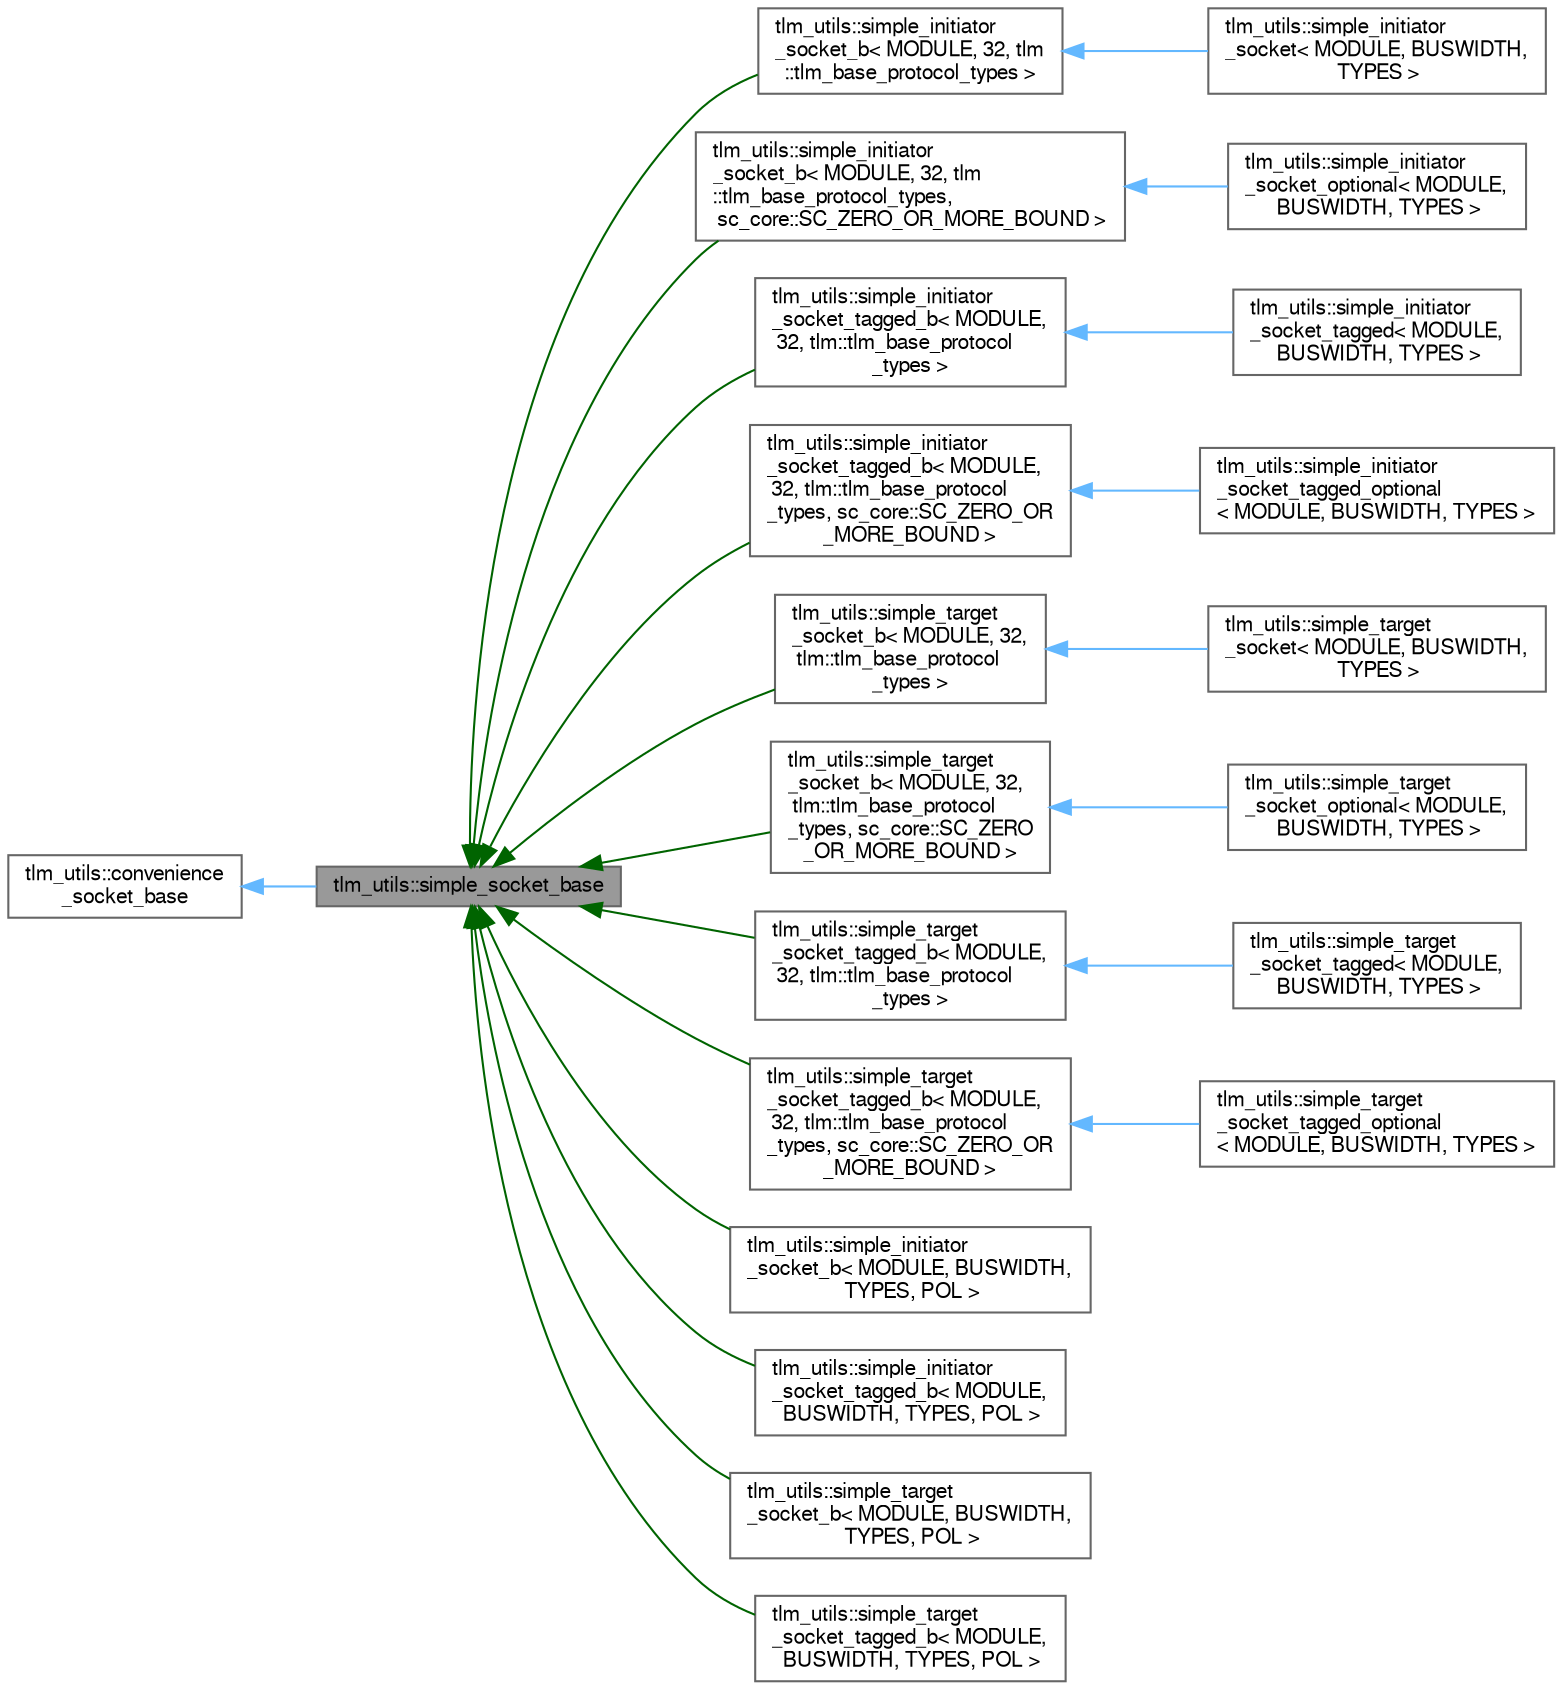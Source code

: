 digraph "tlm_utils::simple_socket_base"
{
 // LATEX_PDF_SIZE
  bgcolor="transparent";
  edge [fontname=FreeSans,fontsize=10,labelfontname=FreeSans,labelfontsize=10];
  node [fontname=FreeSans,fontsize=10,shape=box,height=0.2,width=0.4];
  rankdir="LR";
  Node1 [id="Node000001",label="tlm_utils::simple_socket_base",height=0.2,width=0.4,color="gray40", fillcolor="grey60", style="filled", fontcolor="black",tooltip=" "];
  Node2 -> Node1 [id="edge1_Node000001_Node000002",dir="back",color="steelblue1",style="solid",tooltip=" "];
  Node2 [id="Node000002",label="tlm_utils::convenience\l_socket_base",height=0.2,width=0.4,color="gray40", fillcolor="white", style="filled",URL="$a01265.html",tooltip=" "];
  Node1 -> Node3 [id="edge2_Node000001_Node000003",dir="back",color="darkgreen",style="solid",tooltip=" "];
  Node3 [id="Node000003",label="tlm_utils::simple_initiator\l_socket_b\< MODULE, 32, tlm\l::tlm_base_protocol_types \>",height=0.2,width=0.4,color="gray40", fillcolor="white", style="filled",URL="$a01409.html",tooltip=" "];
  Node3 -> Node4 [id="edge3_Node000003_Node000004",dir="back",color="steelblue1",style="solid",tooltip=" "];
  Node4 [id="Node000004",label="tlm_utils::simple_initiator\l_socket\< MODULE, BUSWIDTH,\l TYPES \>",height=0.2,width=0.4,color="gray40", fillcolor="white", style="filled",URL="$a01417.html",tooltip=" "];
  Node1 -> Node5 [id="edge4_Node000001_Node000005",dir="back",color="darkgreen",style="solid",tooltip=" "];
  Node5 [id="Node000005",label="tlm_utils::simple_initiator\l_socket_b\< MODULE, 32, tlm\l::tlm_base_protocol_types,\l sc_core::SC_ZERO_OR_MORE_BOUND \>",height=0.2,width=0.4,color="gray40", fillcolor="white", style="filled",URL="$a01409.html",tooltip=" "];
  Node5 -> Node6 [id="edge5_Node000005_Node000006",dir="back",color="steelblue1",style="solid",tooltip=" "];
  Node6 [id="Node000006",label="tlm_utils::simple_initiator\l_socket_optional\< MODULE,\l BUSWIDTH, TYPES \>",height=0.2,width=0.4,color="gray40", fillcolor="white", style="filled",URL="$a01421.html",tooltip=" "];
  Node1 -> Node7 [id="edge6_Node000001_Node000007",dir="back",color="darkgreen",style="solid",tooltip=" "];
  Node7 [id="Node000007",label="tlm_utils::simple_initiator\l_socket_tagged_b\< MODULE,\l 32, tlm::tlm_base_protocol\l_types \>",height=0.2,width=0.4,color="gray40", fillcolor="white", style="filled",URL="$a01425.html",tooltip=" "];
  Node7 -> Node8 [id="edge7_Node000007_Node000008",dir="back",color="steelblue1",style="solid",tooltip=" "];
  Node8 [id="Node000008",label="tlm_utils::simple_initiator\l_socket_tagged\< MODULE,\l BUSWIDTH, TYPES \>",height=0.2,width=0.4,color="gray40", fillcolor="white", style="filled",URL="$a01433.html",tooltip=" "];
  Node1 -> Node9 [id="edge8_Node000001_Node000009",dir="back",color="darkgreen",style="solid",tooltip=" "];
  Node9 [id="Node000009",label="tlm_utils::simple_initiator\l_socket_tagged_b\< MODULE,\l 32, tlm::tlm_base_protocol\l_types, sc_core::SC_ZERO_OR\l_MORE_BOUND \>",height=0.2,width=0.4,color="gray40", fillcolor="white", style="filled",URL="$a01425.html",tooltip=" "];
  Node9 -> Node10 [id="edge9_Node000009_Node000010",dir="back",color="steelblue1",style="solid",tooltip=" "];
  Node10 [id="Node000010",label="tlm_utils::simple_initiator\l_socket_tagged_optional\l\< MODULE, BUSWIDTH, TYPES \>",height=0.2,width=0.4,color="gray40", fillcolor="white", style="filled",URL="$a01437.html",tooltip=" "];
  Node1 -> Node11 [id="edge10_Node000001_Node000011",dir="back",color="darkgreen",style="solid",tooltip=" "];
  Node11 [id="Node000011",label="tlm_utils::simple_target\l_socket_b\< MODULE, 32,\l tlm::tlm_base_protocol\l_types \>",height=0.2,width=0.4,color="gray40", fillcolor="white", style="filled",URL="$a01441.html",tooltip=" "];
  Node11 -> Node12 [id="edge11_Node000011_Node000012",dir="back",color="steelblue1",style="solid",tooltip=" "];
  Node12 [id="Node000012",label="tlm_utils::simple_target\l_socket\< MODULE, BUSWIDTH,\l TYPES \>",height=0.2,width=0.4,color="gray40", fillcolor="white", style="filled",URL="$a01465.html",tooltip=" "];
  Node1 -> Node13 [id="edge12_Node000001_Node000013",dir="back",color="darkgreen",style="solid",tooltip=" "];
  Node13 [id="Node000013",label="tlm_utils::simple_target\l_socket_b\< MODULE, 32,\l tlm::tlm_base_protocol\l_types, sc_core::SC_ZERO\l_OR_MORE_BOUND \>",height=0.2,width=0.4,color="gray40", fillcolor="white", style="filled",URL="$a01441.html",tooltip=" "];
  Node13 -> Node14 [id="edge13_Node000013_Node000014",dir="back",color="steelblue1",style="solid",tooltip=" "];
  Node14 [id="Node000014",label="tlm_utils::simple_target\l_socket_optional\< MODULE,\l BUSWIDTH, TYPES \>",height=0.2,width=0.4,color="gray40", fillcolor="white", style="filled",URL="$a01469.html",tooltip=" "];
  Node1 -> Node15 [id="edge14_Node000001_Node000015",dir="back",color="darkgreen",style="solid",tooltip=" "];
  Node15 [id="Node000015",label="tlm_utils::simple_target\l_socket_tagged_b\< MODULE,\l 32, tlm::tlm_base_protocol\l_types \>",height=0.2,width=0.4,color="gray40", fillcolor="white", style="filled",URL="$a01473.html",tooltip=" "];
  Node15 -> Node16 [id="edge15_Node000015_Node000016",dir="back",color="steelblue1",style="solid",tooltip=" "];
  Node16 [id="Node000016",label="tlm_utils::simple_target\l_socket_tagged\< MODULE,\l BUSWIDTH, TYPES \>",height=0.2,width=0.4,color="gray40", fillcolor="white", style="filled",URL="$a01497.html",tooltip=" "];
  Node1 -> Node17 [id="edge16_Node000001_Node000017",dir="back",color="darkgreen",style="solid",tooltip=" "];
  Node17 [id="Node000017",label="tlm_utils::simple_target\l_socket_tagged_b\< MODULE,\l 32, tlm::tlm_base_protocol\l_types, sc_core::SC_ZERO_OR\l_MORE_BOUND \>",height=0.2,width=0.4,color="gray40", fillcolor="white", style="filled",URL="$a01473.html",tooltip=" "];
  Node17 -> Node18 [id="edge17_Node000017_Node000018",dir="back",color="steelblue1",style="solid",tooltip=" "];
  Node18 [id="Node000018",label="tlm_utils::simple_target\l_socket_tagged_optional\l\< MODULE, BUSWIDTH, TYPES \>",height=0.2,width=0.4,color="gray40", fillcolor="white", style="filled",URL="$a01501.html",tooltip=" "];
  Node1 -> Node19 [id="edge18_Node000001_Node000019",dir="back",color="darkgreen",style="solid",tooltip=" "];
  Node19 [id="Node000019",label="tlm_utils::simple_initiator\l_socket_b\< MODULE, BUSWIDTH,\l TYPES, POL \>",height=0.2,width=0.4,color="gray40", fillcolor="white", style="filled",URL="$a01409.html",tooltip=" "];
  Node1 -> Node20 [id="edge19_Node000001_Node000020",dir="back",color="darkgreen",style="solid",tooltip=" "];
  Node20 [id="Node000020",label="tlm_utils::simple_initiator\l_socket_tagged_b\< MODULE,\l BUSWIDTH, TYPES, POL \>",height=0.2,width=0.4,color="gray40", fillcolor="white", style="filled",URL="$a01425.html",tooltip=" "];
  Node1 -> Node21 [id="edge20_Node000001_Node000021",dir="back",color="darkgreen",style="solid",tooltip=" "];
  Node21 [id="Node000021",label="tlm_utils::simple_target\l_socket_b\< MODULE, BUSWIDTH,\l TYPES, POL \>",height=0.2,width=0.4,color="gray40", fillcolor="white", style="filled",URL="$a01441.html",tooltip=" "];
  Node1 -> Node22 [id="edge21_Node000001_Node000022",dir="back",color="darkgreen",style="solid",tooltip=" "];
  Node22 [id="Node000022",label="tlm_utils::simple_target\l_socket_tagged_b\< MODULE,\l BUSWIDTH, TYPES, POL \>",height=0.2,width=0.4,color="gray40", fillcolor="white", style="filled",URL="$a01473.html",tooltip=" "];
}
